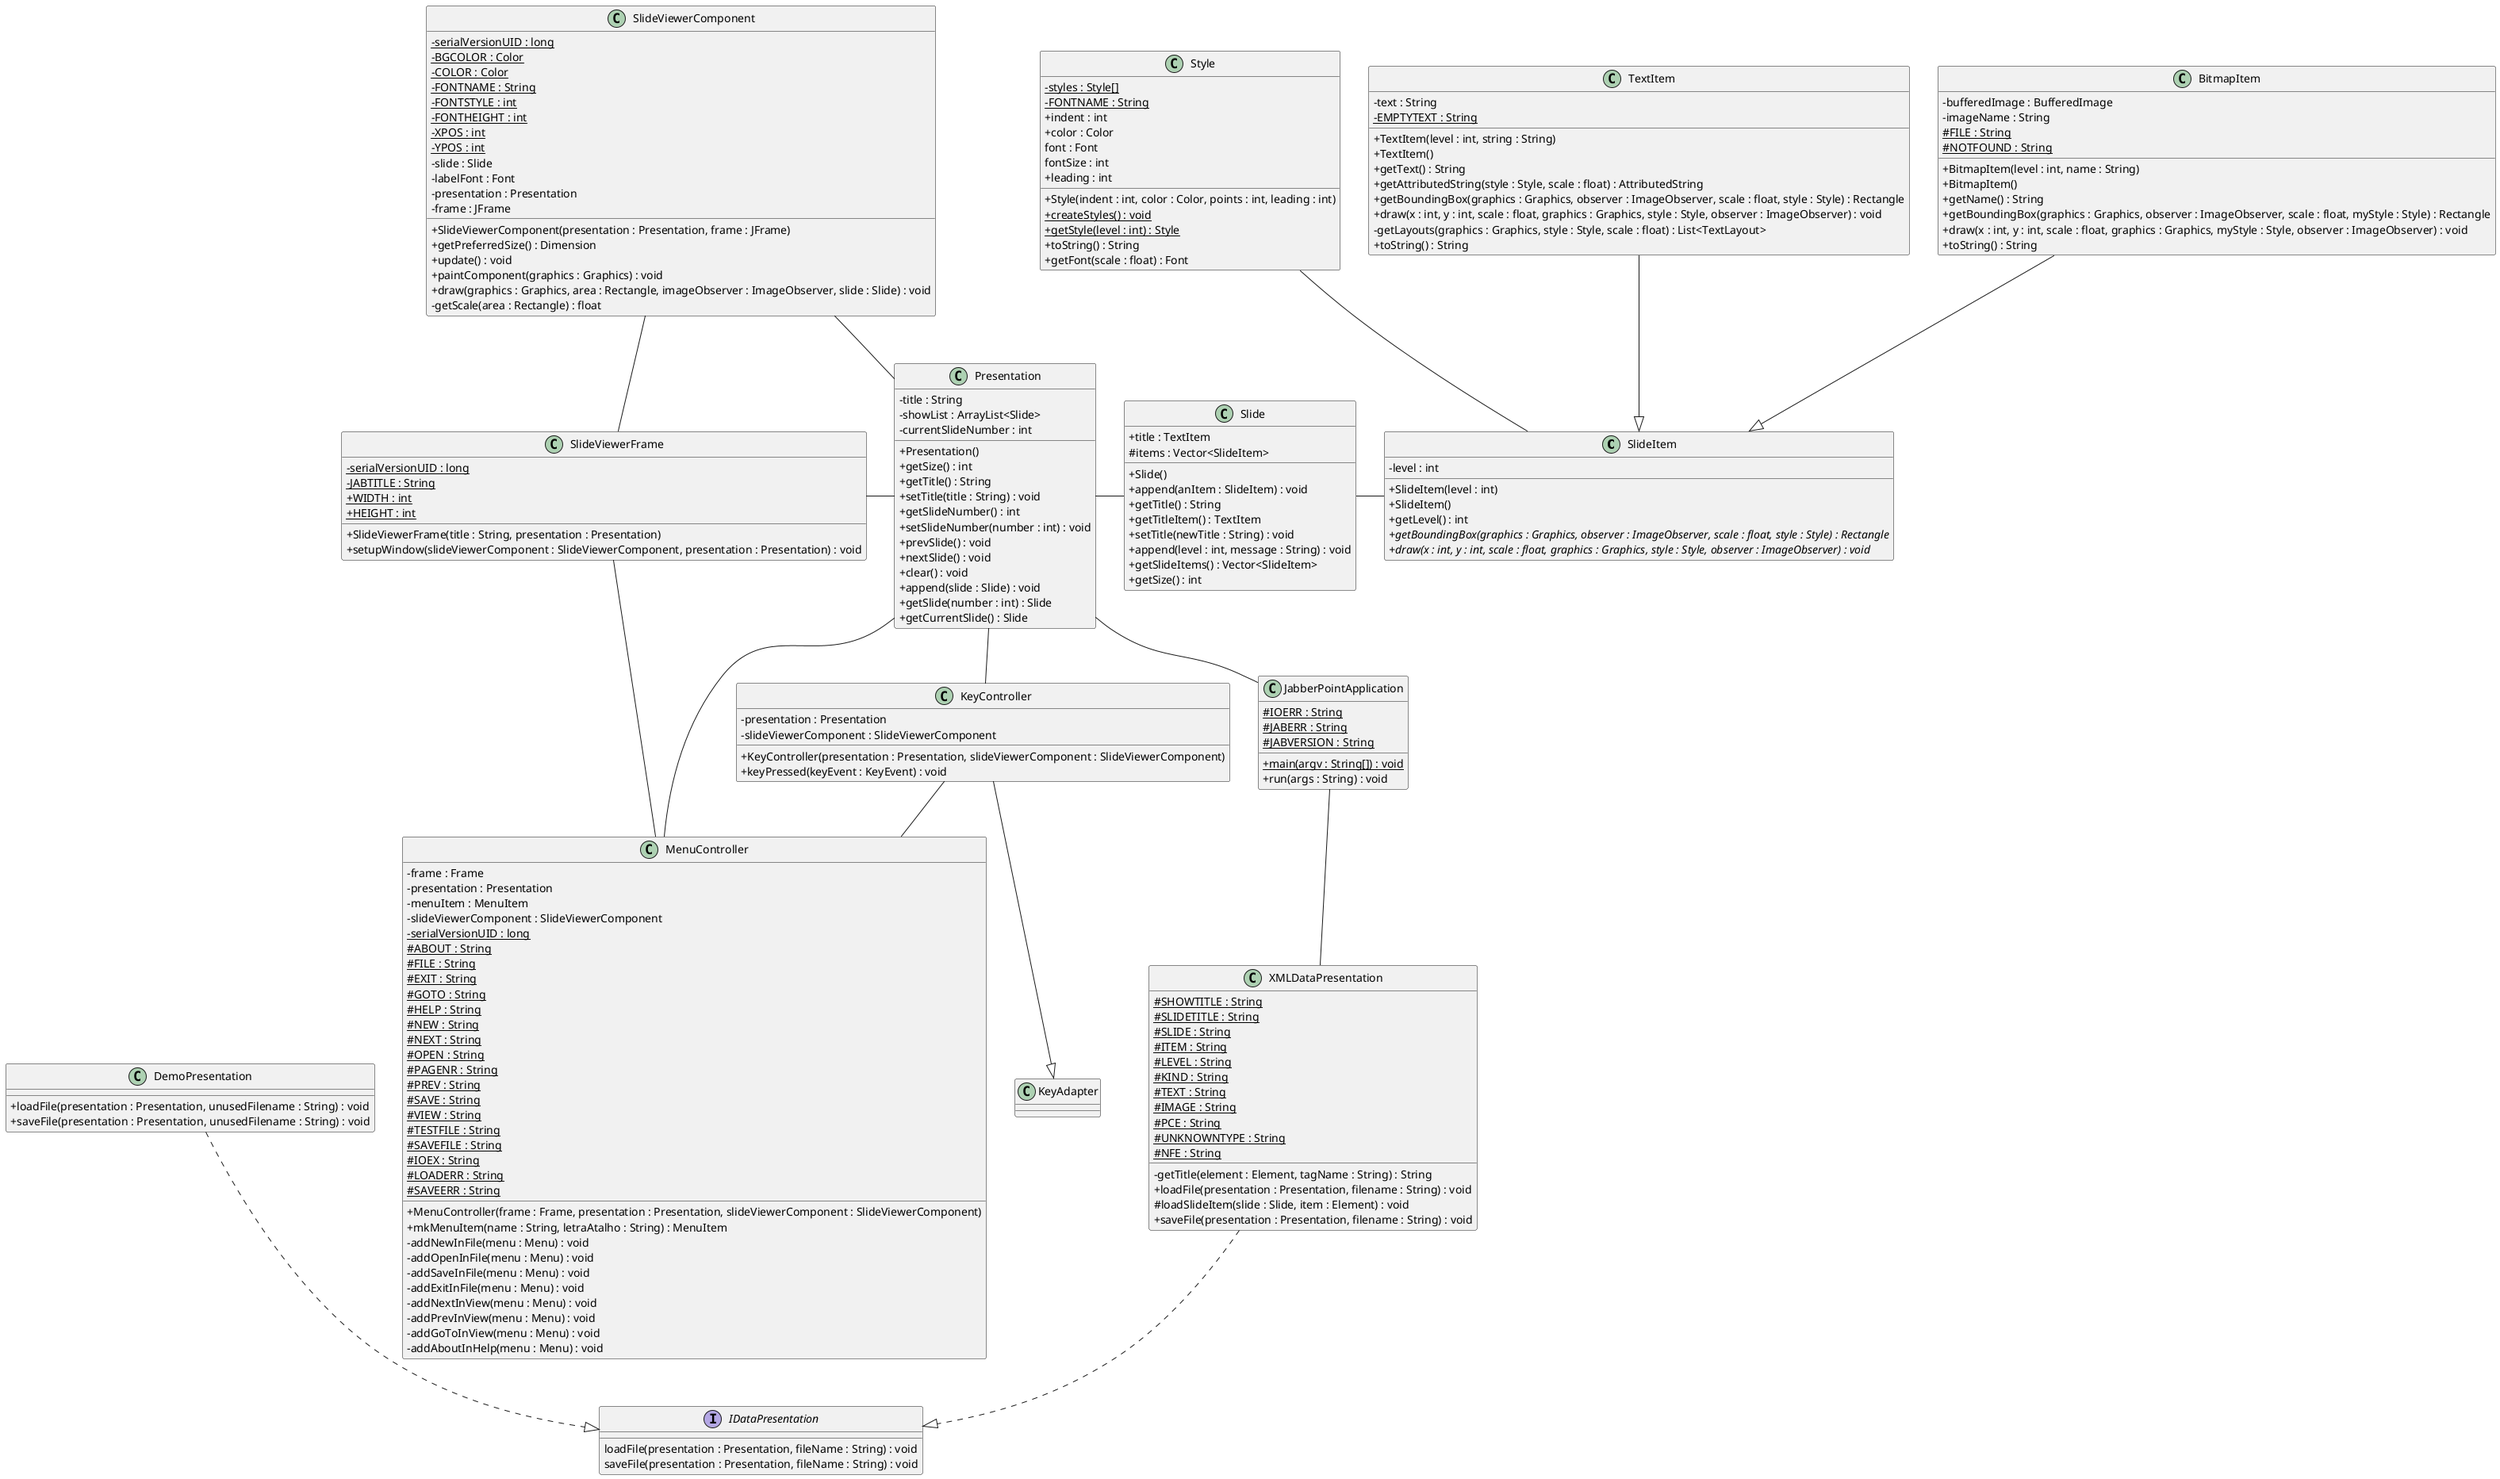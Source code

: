 @startuml
skinparam classAttributeIconSize 0
class SlideItem{
- level : int
+ SlideItem(level : int)
+ SlideItem()
+ getLevel() : int
+ {abstract} getBoundingBox(graphics : Graphics, observer : ImageObserver, scale : float, style : Style) : Rectangle
+ {abstract} draw(x : int, y : int, scale : float, graphics : Graphics, style : Style, observer : ImageObserver) : void
}

class Style{
- {static} styles : Style[]
- {static} FONTNAME : String
+ indent : int
+ color : Color
font : Font
fontSize : int
+ leading : int
+ Style(indent : int, color : Color, points : int, leading : int)
+ {static} createStyles() : void
+ {static} getStyle(level : int) : Style
+ toString() : String
+ getFont(scale : float) : Font
}
class XMLDataPresentation{
# {static} SHOWTITLE : String
# {static} SLIDETITLE : String
# {static} SLIDE : String
# {static} ITEM : String
# {static} LEVEL : String
# {static} KIND : String
# {static} TEXT : String
# {static} IMAGE : String
# {static} PCE : String
# {static} UNKNOWNTYPE : String
# {static} NFE : String
- getTitle(element : Element, tagName : String) : String
+ loadFile(presentation : Presentation, filename : String) : void
# loadSlideItem(slide : Slide, item : Element) : void
+ saveFile(presentation : Presentation, filename : String) : void
}
XMLDataPresentation ..|> IDataPresentation

class MenuController{
- frame : Frame
- presentation : Presentation
- menuItem : MenuItem
- slideViewerComponent : SlideViewerComponent
- {static} serialVersionUID : long
# {static} ABOUT : String
# {static} FILE : String
# {static} EXIT : String
# {static} GOTO : String
# {static} HELP : String
# {static} NEW : String
# {static} NEXT : String
# {static} OPEN : String
# {static} PAGENR : String
# {static} PREV : String
# {static} SAVE : String
# {static} VIEW : String
# {static} TESTFILE : String
# {static} SAVEFILE : String
# {static} IOEX : String
# {static} LOADERR : String
# {static} SAVEERR : String
+ MenuController(frame : Frame, presentation : Presentation, slideViewerComponent : SlideViewerComponent)
+ mkMenuItem(name : String, letraAtalho : String) : MenuItem
- addNewInFile(menu : Menu) : void
- addOpenInFile(menu : Menu) : void
- addSaveInFile(menu : Menu) : void
- addExitInFile(menu : Menu) : void
- addNextInView(menu : Menu) : void
- addPrevInView(menu : Menu) : void
- addGoToInView(menu : Menu) : void
- addAboutInHelp(menu : Menu) : void
}

class Slide{
+ title : TextItem
# items : Vector<SlideItem>
+ Slide()
+ append(anItem : SlideItem) : void
+ getTitle() : String
+ getTitleItem() : TextItem
+ setTitle(newTitle : String) : void
+ append(level : int, message : String) : void
+ getSlideItems() : Vector<SlideItem>
+ getSize() : int
}

class Presentation{
- title : String
- showList : ArrayList<Slide>
- currentSlideNumber : int
+ Presentation()
+ getSize() : int
+ getTitle() : String
+ setTitle(title : String) : void
+ getSlideNumber() : int
+ setSlideNumber(number : int) : void
+ prevSlide() : void
+ nextSlide() : void
+ clear() : void
+ append(slide : Slide) : void
+ getSlide(number : int) : Slide
+ getCurrentSlide() : Slide
}
class KeyController{
- presentation : Presentation
- slideViewerComponent : SlideViewerComponent
+ KeyController(presentation : Presentation, slideViewerComponent : SlideViewerComponent)
+ keyPressed(keyEvent : KeyEvent) : void
}
KeyController --|> KeyAdapter
class SlideViewerFrame{
- {static} serialVersionUID : long
- {static} JABTITLE : String
+ {static} WIDTH : int
+ {static} HEIGHT : int
+ SlideViewerFrame(title : String, presentation : Presentation)
+ setupWindow(slideViewerComponent : SlideViewerComponent, presentation : Presentation) : void
}

class TextItem{
- text : String
- {static} EMPTYTEXT : String
+ TextItem(level : int, string : String)
+ TextItem()
+ getText() : String
+ getAttributedString(style : Style, scale : float) : AttributedString
+ getBoundingBox(graphics : Graphics, observer : ImageObserver, scale : float, style : Style) : Rectangle
+ draw(x : int, y : int, scale : float, graphics : Graphics, style : Style, observer : ImageObserver) : void
- getLayouts(graphics : Graphics, style : Style, scale : float) : List<TextLayout>
+ toString() : String
}
TextItem --|> SlideItem

class DemoPresentation{
+ loadFile(presentation : Presentation, unusedFilename : String) : void
+ saveFile(presentation : Presentation, unusedFilename : String) : void
}
DemoPresentation ..|> IDataPresentation

class BitmapItem{
- bufferedImage : BufferedImage
- imageName : String
# {static} FILE : String
# {static} NOTFOUND : String
+ BitmapItem(level : int, name : String)
+ BitmapItem()
+ getName() : String
+ getBoundingBox(graphics : Graphics, observer : ImageObserver, scale : float, myStyle : Style) : Rectangle
+ draw(x : int, y : int, scale : float, graphics : Graphics, myStyle : Style, observer : ImageObserver) : void
+ toString() : String
}
BitmapItem --|> SlideItem

class SlideViewerComponent{
- {static} serialVersionUID : long
- {static} BGCOLOR : Color
- {static} COLOR : Color
- {static} FONTNAME : String
- {static} FONTSTYLE : int
- {static} FONTHEIGHT : int
- {static} XPOS : int
- {static} YPOS : int
- slide : Slide
- labelFont : Font
- presentation : Presentation
- frame : JFrame
+ SlideViewerComponent(presentation : Presentation, frame : JFrame)
+ getPreferredSize() : Dimension
+ update() : void
+ paintComponent(graphics : Graphics) : void
+ draw(graphics : Graphics, area : Rectangle, imageObserver : ImageObserver, slide : Slide) : void
- getScale(area : Rectangle) : float
}

class JabberPointApplication{
# {static} IOERR : String
# {static} JABERR : String
# {static} JABVERSION : String
+ {static} main(argv : String[]) : void
+ run(args : String) : void
}

Presentation -left- SlideViewerFrame
Presentation -up- SlideViewerComponent
MenuController -left- Presentation
SlideViewerFrame -down- MenuController
SlideViewerComponent -down- SlideViewerFrame
Presentation -down- KeyController
Presentation -right- Slide
Presentation -down- JabberPointApplication
XMLDataPresentation -up- JabberPointApplication
Slide -right- SlideItem
Style -down- SlideItem
KeyController -down- MenuController

interface IDataPresentation{
loadFile(presentation : Presentation, fileName : String) : void
saveFile(presentation : Presentation, fileName : String) : void
}
@enduml